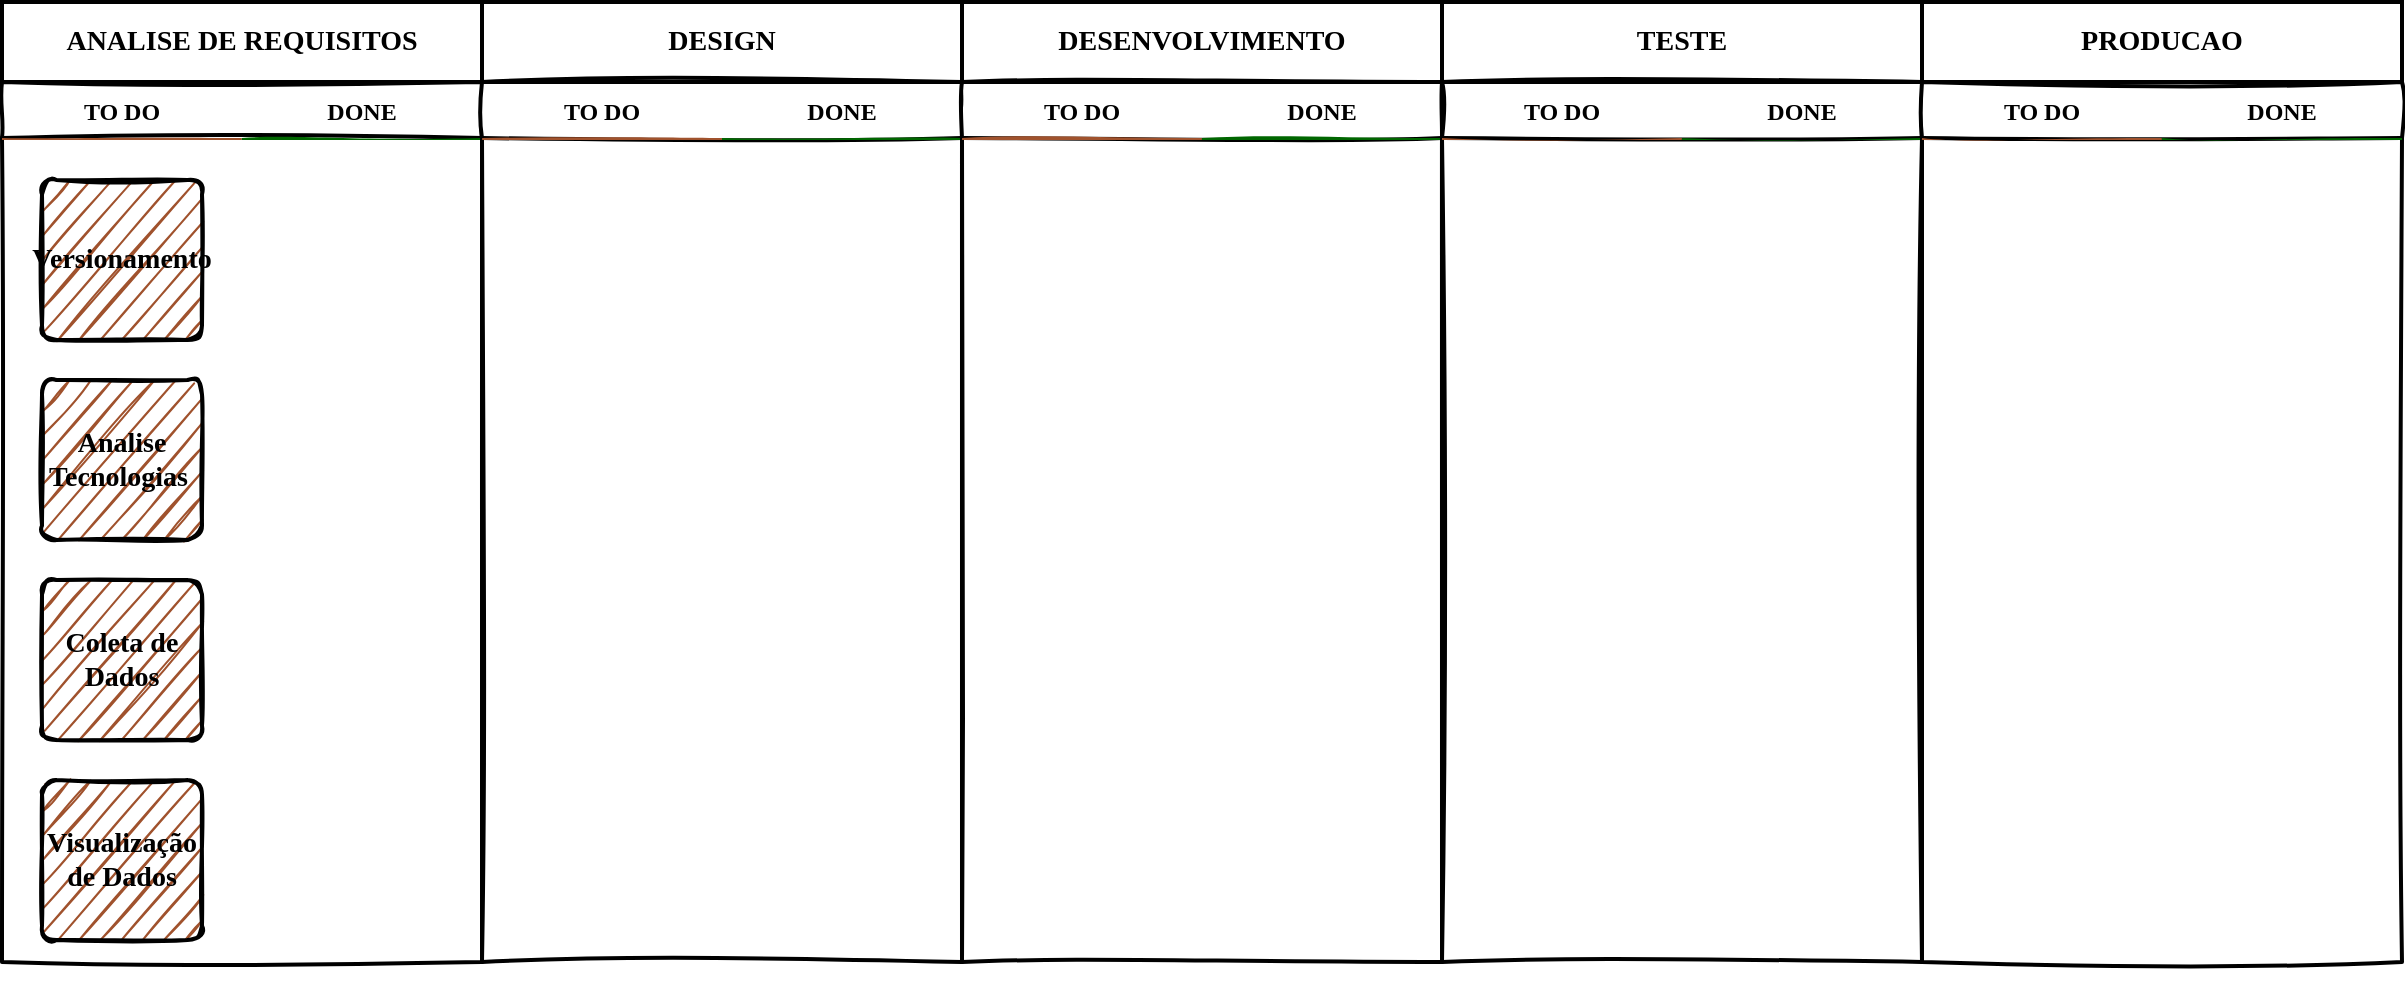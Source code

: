 <mxfile version="21.6.8" type="github">
  <diagram id="wFE0QG_FPsp0jaGvCLVb" name="Page-1">
    <mxGraphModel dx="1360" dy="803" grid="1" gridSize="10" guides="1" tooltips="1" connect="1" arrows="1" fold="1" page="1" pageScale="1" pageWidth="850" pageHeight="1100" math="0" shadow="0">
      <root>
        <mxCell id="0" />
        <mxCell id="1" parent="0" />
        <mxCell id="_5mSTuPxr-ZiKRkBDSY7-1" value="" style="swimlane;fontStyle=2;childLayout=stackLayout;horizontal=1;startSize=28;horizontalStack=1;resizeParent=1;resizeParentMax=0;resizeLast=0;collapsible=0;marginBottom=0;swimlaneFillColor=none;fontFamily=Permanent Marker;fontSize=16;points=[];verticalAlign=top;stackBorder=0;resizable=1;strokeWidth=2;sketch=1;disableMultiStroke=1;" parent="1" vertex="1">
          <mxGeometry x="160" y="80" width="240" height="440" as="geometry" />
        </mxCell>
        <object label="TO DO" status="New" id="_5mSTuPxr-ZiKRkBDSY7-2">
          <mxCell style="swimlane;strokeWidth=2;fontFamily=Permanent Marker;html=0;startSize=1;verticalAlign=bottom;spacingBottom=5;points=[];childLayout=stackLayout;stackBorder=20;stackSpacing=20;resizeLast=0;resizeParent=1;horizontalStack=0;collapsible=0;sketch=1;strokeColor=none;fillStyle=solid;fillColor=#A0522D;" parent="_5mSTuPxr-ZiKRkBDSY7-1" vertex="1">
            <mxGeometry y="28" width="120" height="421" as="geometry" />
          </mxCell>
        </object>
        <object label="&lt;font style=&quot;font-size: 14px;&quot;&gt;Versionamento&lt;/font&gt;" placeholders="1" id="_5mSTuPxr-ZiKRkBDSY7-3">
          <mxCell style="whiteSpace=wrap;html=1;strokeWidth=2;fillColor=swimlane;fontStyle=1;spacingTop=0;rounded=1;arcSize=9;points=[];sketch=1;fontFamily=Permanent Marker;hachureGap=8;fillWeight=1;" parent="_5mSTuPxr-ZiKRkBDSY7-2" vertex="1">
            <mxGeometry x="20" y="21" width="80" height="80" as="geometry" />
          </mxCell>
        </object>
        <object label="&lt;font style=&quot;font-size: 14px;&quot;&gt;Analise Tecnologias&amp;nbsp;&lt;/font&gt;" placeholders="1" id="_5mSTuPxr-ZiKRkBDSY7-4">
          <mxCell style="whiteSpace=wrap;html=1;strokeWidth=2;fillColor=swimlane;fontStyle=1;spacingTop=0;rounded=1;arcSize=9;points=[];sketch=1;fontFamily=Permanent Marker;hachureGap=8;fillWeight=1;" parent="_5mSTuPxr-ZiKRkBDSY7-2" vertex="1">
            <mxGeometry x="20" y="121" width="80" height="80" as="geometry" />
          </mxCell>
        </object>
        <object label="&lt;font style=&quot;font-size: 14px;&quot;&gt;Coleta de Dados&lt;/font&gt;" placeholders="1" id="_5mSTuPxr-ZiKRkBDSY7-5">
          <mxCell style="whiteSpace=wrap;html=1;strokeWidth=2;fillColor=swimlane;fontStyle=1;spacingTop=0;rounded=1;arcSize=9;points=[];sketch=1;fontFamily=Permanent Marker;hachureGap=8;fillWeight=1;" parent="_5mSTuPxr-ZiKRkBDSY7-2" vertex="1">
            <mxGeometry x="20" y="221" width="80" height="80" as="geometry" />
          </mxCell>
        </object>
        <object label="&lt;font style=&quot;font-size: 14px;&quot;&gt;Visualização de Dados&lt;/font&gt;" placeholders="1" id="TxZ0ryvqJ0PURnpC9VBf-45">
          <mxCell style="whiteSpace=wrap;html=1;strokeWidth=2;fillColor=swimlane;fontStyle=1;spacingTop=0;rounded=1;arcSize=9;points=[];sketch=1;fontFamily=Permanent Marker;hachureGap=8;fillWeight=1;" vertex="1" parent="_5mSTuPxr-ZiKRkBDSY7-2">
            <mxGeometry x="20" y="321" width="80" height="80" as="geometry" />
          </mxCell>
        </object>
        <object label="DONE" status="In progress" id="_5mSTuPxr-ZiKRkBDSY7-6">
          <mxCell style="swimlane;strokeWidth=2;fontFamily=Permanent Marker;html=0;startSize=1;verticalAlign=bottom;spacingBottom=5;points=[];childLayout=stackLayout;stackBorder=20;stackSpacing=20;resizeLast=0;resizeParent=1;horizontalStack=0;collapsible=0;sketch=1;strokeColor=none;fillStyle=solid;fillColor=#006600;" parent="_5mSTuPxr-ZiKRkBDSY7-1" vertex="1">
            <mxGeometry x="120" y="28" width="120" height="412" as="geometry" />
          </mxCell>
        </object>
        <mxCell id="TxZ0ryvqJ0PURnpC9VBf-8" value="&lt;b&gt;&lt;font style=&quot;font-size: 14px;&quot;&gt;ANALISE DE REQUISITOS&lt;/font&gt;&lt;/b&gt;" style="rounded=0;whiteSpace=wrap;html=1;fillColor=none;strokeWidth=2;fontFamily=Permanent Marker;" vertex="1" parent="1">
          <mxGeometry x="160" y="40" width="240" height="40" as="geometry" />
        </mxCell>
        <mxCell id="TxZ0ryvqJ0PURnpC9VBf-9" value="" style="swimlane;fontStyle=2;childLayout=stackLayout;horizontal=1;startSize=28;horizontalStack=1;resizeParent=1;resizeParentMax=0;resizeLast=0;collapsible=0;marginBottom=0;swimlaneFillColor=none;fontFamily=Permanent Marker;fontSize=16;points=[];verticalAlign=top;stackBorder=0;resizable=1;strokeWidth=2;sketch=1;disableMultiStroke=1;" vertex="1" parent="1">
          <mxGeometry x="400" y="80" width="240" height="440" as="geometry" />
        </mxCell>
        <object label="TO DO" status="New" id="TxZ0ryvqJ0PURnpC9VBf-10">
          <mxCell style="swimlane;strokeWidth=2;fontFamily=Permanent Marker;html=0;startSize=1;verticalAlign=bottom;spacingBottom=5;points=[];childLayout=stackLayout;stackBorder=20;stackSpacing=20;resizeLast=0;resizeParent=1;horizontalStack=0;collapsible=0;sketch=1;strokeColor=none;fillStyle=solid;fillColor=#A0522D;" vertex="1" parent="TxZ0ryvqJ0PURnpC9VBf-9">
            <mxGeometry y="28" width="120" height="412" as="geometry" />
          </mxCell>
        </object>
        <object label="DONE" status="In progress" id="TxZ0ryvqJ0PURnpC9VBf-14">
          <mxCell style="swimlane;strokeWidth=2;fontFamily=Permanent Marker;html=0;startSize=1;verticalAlign=bottom;spacingBottom=5;points=[];childLayout=stackLayout;stackBorder=20;stackSpacing=20;resizeLast=0;resizeParent=1;horizontalStack=0;collapsible=0;sketch=1;strokeColor=none;fillStyle=solid;fillColor=#006600;" vertex="1" parent="TxZ0ryvqJ0PURnpC9VBf-9">
            <mxGeometry x="120" y="28" width="120" height="412" as="geometry" />
          </mxCell>
        </object>
        <mxCell id="TxZ0ryvqJ0PURnpC9VBf-17" value="&lt;b style=&quot;border-color: var(--border-color);&quot;&gt;&lt;font style=&quot;border-color: var(--border-color); font-size: 14px;&quot;&gt;DESIGN&lt;/font&gt;&lt;/b&gt;" style="rounded=0;whiteSpace=wrap;html=1;fillColor=none;strokeWidth=2;fontFamily=Permanent Marker;" vertex="1" parent="1">
          <mxGeometry x="400" y="40" width="240" height="40" as="geometry" />
        </mxCell>
        <mxCell id="TxZ0ryvqJ0PURnpC9VBf-18" value="" style="swimlane;fontStyle=2;childLayout=stackLayout;horizontal=1;startSize=28;horizontalStack=1;resizeParent=1;resizeParentMax=0;resizeLast=0;collapsible=0;marginBottom=0;swimlaneFillColor=none;fontFamily=Permanent Marker;fontSize=16;points=[];verticalAlign=top;stackBorder=0;resizable=1;strokeWidth=2;sketch=1;disableMultiStroke=1;" vertex="1" parent="1">
          <mxGeometry x="640" y="80" width="240" height="440" as="geometry" />
        </mxCell>
        <object label="TO DO" status="New" id="TxZ0ryvqJ0PURnpC9VBf-19">
          <mxCell style="swimlane;strokeWidth=2;fontFamily=Permanent Marker;html=0;startSize=1;verticalAlign=bottom;spacingBottom=5;points=[];childLayout=stackLayout;stackBorder=20;stackSpacing=20;resizeLast=0;resizeParent=1;horizontalStack=0;collapsible=0;sketch=1;strokeColor=none;fillStyle=solid;fillColor=#A0522D;" vertex="1" parent="TxZ0ryvqJ0PURnpC9VBf-18">
            <mxGeometry y="28" width="120" height="412" as="geometry" />
          </mxCell>
        </object>
        <object label="DONE" status="In progress" id="TxZ0ryvqJ0PURnpC9VBf-23">
          <mxCell style="swimlane;strokeWidth=2;fontFamily=Permanent Marker;html=0;startSize=1;verticalAlign=bottom;spacingBottom=5;points=[];childLayout=stackLayout;stackBorder=20;stackSpacing=20;resizeLast=0;resizeParent=1;horizontalStack=0;collapsible=0;sketch=1;strokeColor=none;fillStyle=solid;fillColor=#006600;" vertex="1" parent="TxZ0ryvqJ0PURnpC9VBf-18">
            <mxGeometry x="120" y="28" width="120" height="412" as="geometry" />
          </mxCell>
        </object>
        <mxCell id="TxZ0ryvqJ0PURnpC9VBf-26" value="&lt;b&gt;&lt;font style=&quot;font-size: 14px;&quot;&gt;DESENVOLVIMENTO&lt;/font&gt;&lt;/b&gt;" style="rounded=0;whiteSpace=wrap;html=1;fillColor=none;strokeWidth=2;fontFamily=Permanent Marker;" vertex="1" parent="1">
          <mxGeometry x="640" y="40" width="240" height="40" as="geometry" />
        </mxCell>
        <mxCell id="TxZ0ryvqJ0PURnpC9VBf-27" value="" style="swimlane;fontStyle=2;childLayout=stackLayout;horizontal=1;startSize=28;horizontalStack=1;resizeParent=1;resizeParentMax=0;resizeLast=0;collapsible=0;marginBottom=0;swimlaneFillColor=none;fontFamily=Permanent Marker;fontSize=16;points=[];verticalAlign=top;stackBorder=0;resizable=1;strokeWidth=2;sketch=1;disableMultiStroke=1;" vertex="1" parent="1">
          <mxGeometry x="880" y="80" width="240" height="440" as="geometry" />
        </mxCell>
        <object label="TO DO" status="New" id="TxZ0ryvqJ0PURnpC9VBf-28">
          <mxCell style="swimlane;strokeWidth=2;fontFamily=Permanent Marker;html=0;startSize=1;verticalAlign=bottom;spacingBottom=5;points=[];childLayout=stackLayout;stackBorder=20;stackSpacing=20;resizeLast=0;resizeParent=1;horizontalStack=0;collapsible=0;sketch=1;strokeColor=none;fillStyle=solid;fillColor=#A0522D;" vertex="1" parent="TxZ0ryvqJ0PURnpC9VBf-27">
            <mxGeometry y="28" width="120" height="412" as="geometry" />
          </mxCell>
        </object>
        <object label="DONE" status="In progress" id="TxZ0ryvqJ0PURnpC9VBf-32">
          <mxCell style="swimlane;strokeWidth=2;fontFamily=Permanent Marker;html=0;startSize=1;verticalAlign=bottom;spacingBottom=5;points=[];childLayout=stackLayout;stackBorder=20;stackSpacing=20;resizeLast=0;resizeParent=1;horizontalStack=0;collapsible=0;sketch=1;strokeColor=none;fillStyle=solid;fillColor=#006600;" vertex="1" parent="TxZ0ryvqJ0PURnpC9VBf-27">
            <mxGeometry x="120" y="28" width="120" height="412" as="geometry" />
          </mxCell>
        </object>
        <mxCell id="TxZ0ryvqJ0PURnpC9VBf-35" value="&lt;b&gt;&lt;font style=&quot;font-size: 14px;&quot;&gt;TESTE&lt;/font&gt;&lt;/b&gt;" style="rounded=0;whiteSpace=wrap;html=1;fillColor=none;strokeWidth=2;fontFamily=Permanent Marker;" vertex="1" parent="1">
          <mxGeometry x="880" y="40" width="240" height="40" as="geometry" />
        </mxCell>
        <mxCell id="TxZ0ryvqJ0PURnpC9VBf-36" value="" style="swimlane;fontStyle=2;childLayout=stackLayout;horizontal=1;startSize=28;horizontalStack=1;resizeParent=1;resizeParentMax=0;resizeLast=0;collapsible=0;marginBottom=0;swimlaneFillColor=none;fontFamily=Permanent Marker;fontSize=16;points=[];verticalAlign=top;stackBorder=0;resizable=1;strokeWidth=2;sketch=1;disableMultiStroke=1;" vertex="1" parent="1">
          <mxGeometry x="1120" y="80" width="240" height="440" as="geometry" />
        </mxCell>
        <object label="TO DO" status="New" id="TxZ0ryvqJ0PURnpC9VBf-37">
          <mxCell style="swimlane;strokeWidth=2;fontFamily=Permanent Marker;html=0;startSize=1;verticalAlign=bottom;spacingBottom=5;points=[];childLayout=stackLayout;stackBorder=20;stackSpacing=20;resizeLast=0;resizeParent=1;horizontalStack=0;collapsible=0;sketch=1;strokeColor=none;fillStyle=solid;fillColor=#A0522D;" vertex="1" parent="TxZ0ryvqJ0PURnpC9VBf-36">
            <mxGeometry y="28" width="120" height="412" as="geometry" />
          </mxCell>
        </object>
        <object label="DONE" status="In progress" id="TxZ0ryvqJ0PURnpC9VBf-41">
          <mxCell style="swimlane;strokeWidth=2;fontFamily=Permanent Marker;html=0;startSize=1;verticalAlign=bottom;spacingBottom=5;points=[];childLayout=stackLayout;stackBorder=20;stackSpacing=20;resizeLast=0;resizeParent=1;horizontalStack=0;collapsible=0;sketch=1;strokeColor=none;fillStyle=solid;fillColor=#006600;" vertex="1" parent="TxZ0ryvqJ0PURnpC9VBf-36">
            <mxGeometry x="120" y="28" width="120" height="412" as="geometry" />
          </mxCell>
        </object>
        <mxCell id="TxZ0ryvqJ0PURnpC9VBf-44" value="&lt;b&gt;&lt;font style=&quot;font-size: 14px;&quot;&gt;PRODUCAO&lt;/font&gt;&lt;/b&gt;" style="rounded=0;whiteSpace=wrap;html=1;fillColor=none;strokeWidth=2;fontFamily=Permanent Marker;" vertex="1" parent="1">
          <mxGeometry x="1120" y="40" width="240" height="40" as="geometry" />
        </mxCell>
      </root>
    </mxGraphModel>
  </diagram>
</mxfile>
